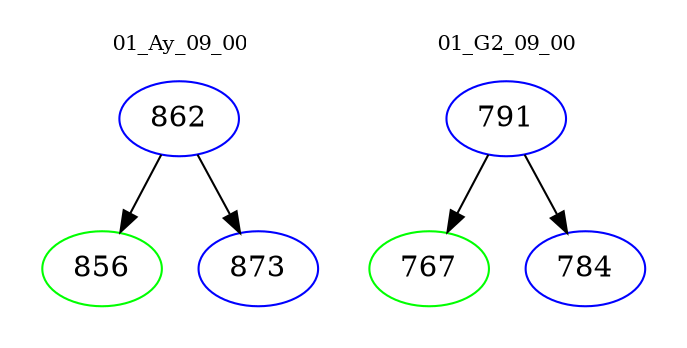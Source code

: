 digraph{
subgraph cluster_0 {
color = white
label = "01_Ay_09_00";
fontsize=10;
T0_862 [label="862", color="blue"]
T0_862 -> T0_856 [color="black"]
T0_856 [label="856", color="green"]
T0_862 -> T0_873 [color="black"]
T0_873 [label="873", color="blue"]
}
subgraph cluster_1 {
color = white
label = "01_G2_09_00";
fontsize=10;
T1_791 [label="791", color="blue"]
T1_791 -> T1_767 [color="black"]
T1_767 [label="767", color="green"]
T1_791 -> T1_784 [color="black"]
T1_784 [label="784", color="blue"]
}
}
